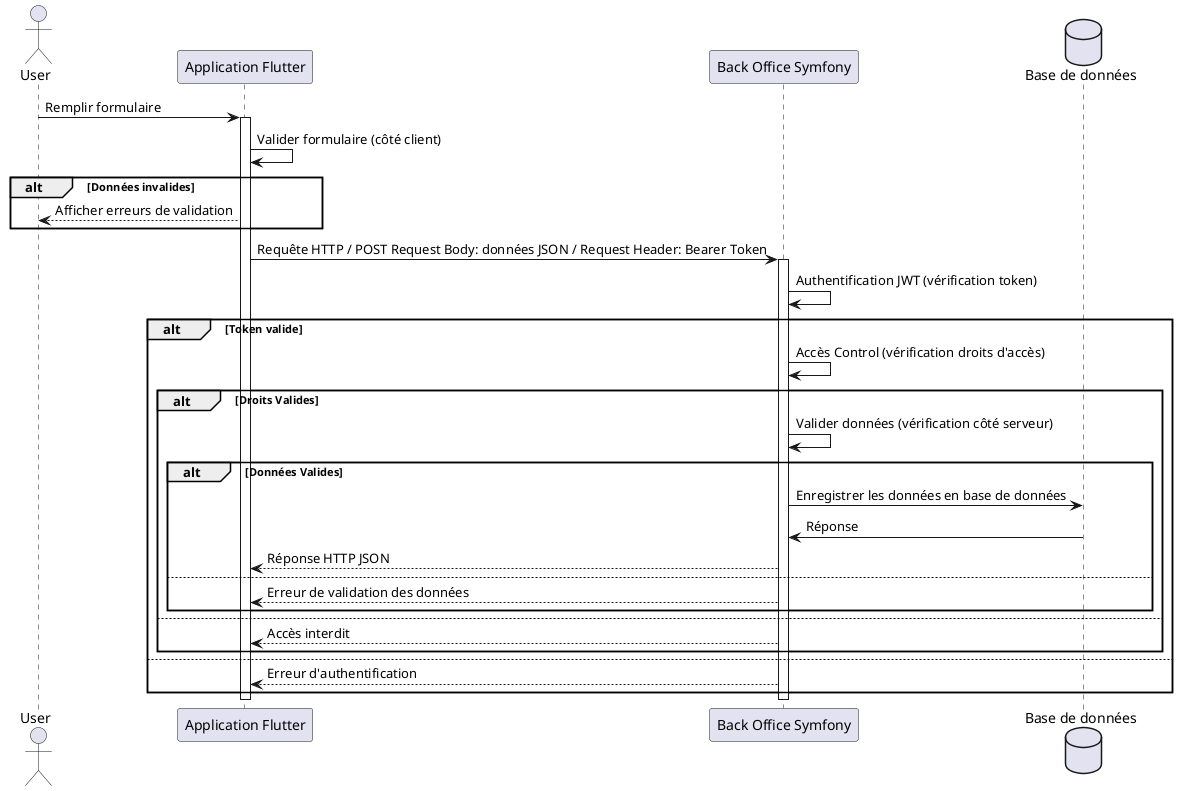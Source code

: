 @startuml 
actor User
participant FlutterApp as "Application Flutter"
participant SymfonyBackend as "Back Office Symfony"
database Database as "Base de données"

User -> FlutterApp: Remplir formulaire
activate FlutterApp

FlutterApp -> FlutterApp: Valider formulaire (côté client)
alt Données invalides
    FlutterApp --> User: Afficher erreurs de validation
end

FlutterApp -> SymfonyBackend: Requête HTTP / POST Request Body: données JSON / Request Header: Bearer Token
activate SymfonyBackend

SymfonyBackend -> SymfonyBackend: Authentification JWT (vérification token)
alt Token valide
    SymfonyBackend -> SymfonyBackend: Accès Control (vérification droits d'accès)
    alt Droits Valides
        SymfonyBackend -> SymfonyBackend: Valider données (vérification côté serveur)
        alt Données Valides
            SymfonyBackend -> Database: Enregistrer les données en base de données
            Database -> SymfonyBackend : Réponse 
            SymfonyBackend --> FlutterApp: Réponse HTTP JSON
        else
            SymfonyBackend --> FlutterApp: Erreur de validation des données
        end
    else
        SymfonyBackend --> FlutterApp: Accès interdit
    end
else
    SymfonyBackend --> FlutterApp: Erreur d'authentification
end

deactivate SymfonyBackend
deactivate FlutterApp

@enduml
